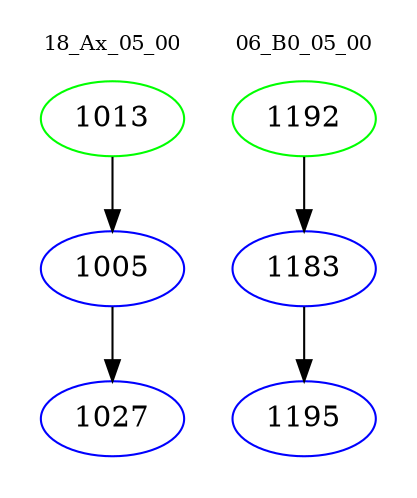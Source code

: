 digraph{
subgraph cluster_0 {
color = white
label = "18_Ax_05_00";
fontsize=10;
T0_1013 [label="1013", color="green"]
T0_1013 -> T0_1005 [color="black"]
T0_1005 [label="1005", color="blue"]
T0_1005 -> T0_1027 [color="black"]
T0_1027 [label="1027", color="blue"]
}
subgraph cluster_1 {
color = white
label = "06_B0_05_00";
fontsize=10;
T1_1192 [label="1192", color="green"]
T1_1192 -> T1_1183 [color="black"]
T1_1183 [label="1183", color="blue"]
T1_1183 -> T1_1195 [color="black"]
T1_1195 [label="1195", color="blue"]
}
}
